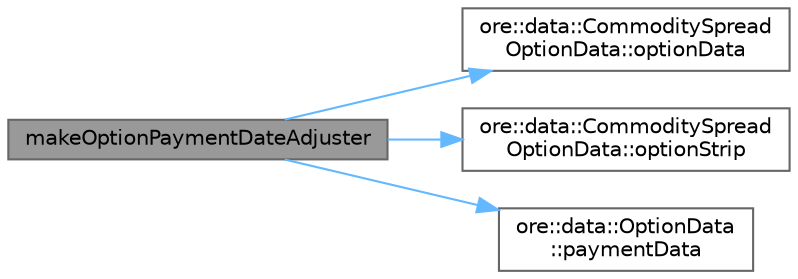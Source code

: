 digraph "makeOptionPaymentDateAdjuster"
{
 // INTERACTIVE_SVG=YES
 // LATEX_PDF_SIZE
  bgcolor="transparent";
  edge [fontname=Helvetica,fontsize=10,labelfontname=Helvetica,labelfontsize=10];
  node [fontname=Helvetica,fontsize=10,shape=box,height=0.2,width=0.4];
  rankdir="LR";
  Node1 [label="makeOptionPaymentDateAdjuster",height=0.2,width=0.4,color="gray40", fillcolor="grey60", style="filled", fontcolor="black",tooltip=" "];
  Node1 -> Node2 [color="steelblue1",style="solid"];
  Node2 [label="ore::data::CommoditySpread\lOptionData::optionData",height=0.2,width=0.4,color="grey40", fillcolor="white", style="filled",URL="$classore_1_1data_1_1_commodity_spread_option_data.html#a7b479be76119aa866469010f530f027a",tooltip=" "];
  Node1 -> Node3 [color="steelblue1",style="solid"];
  Node3 [label="ore::data::CommoditySpread\lOptionData::optionStrip",height=0.2,width=0.4,color="grey40", fillcolor="white", style="filled",URL="$classore_1_1data_1_1_commodity_spread_option_data.html#ae90580b520efe787ab5fa05cf1ef0b25",tooltip=" "];
  Node1 -> Node4 [color="steelblue1",style="solid"];
  Node4 [label="ore::data::OptionData\l::paymentData",height=0.2,width=0.4,color="grey40", fillcolor="white", style="filled",URL="$classore_1_1data_1_1_option_data.html#aaf9f088b33dedab37e1b4e1b7d01502c",tooltip=" "];
}
